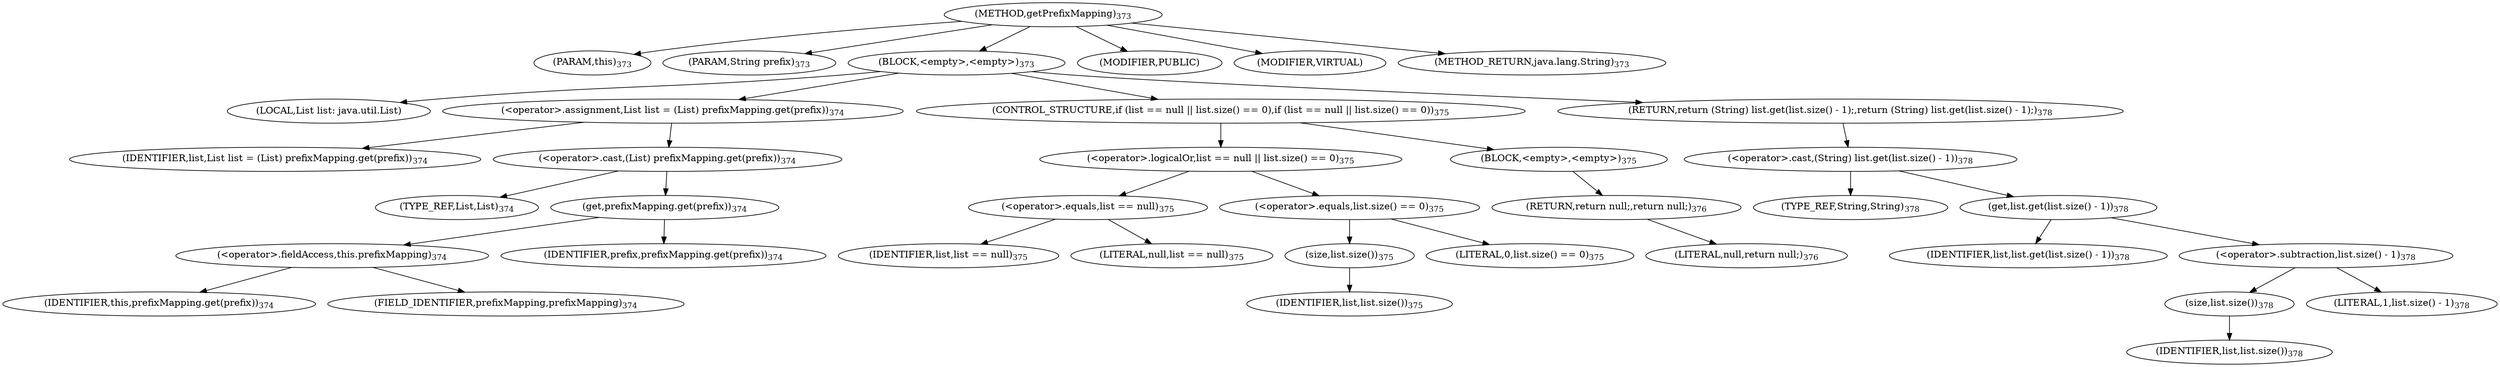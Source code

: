 digraph "getPrefixMapping" {  
"530" [label = <(METHOD,getPrefixMapping)<SUB>373</SUB>> ]
"531" [label = <(PARAM,this)<SUB>373</SUB>> ]
"532" [label = <(PARAM,String prefix)<SUB>373</SUB>> ]
"533" [label = <(BLOCK,&lt;empty&gt;,&lt;empty&gt;)<SUB>373</SUB>> ]
"534" [label = <(LOCAL,List list: java.util.List)> ]
"535" [label = <(&lt;operator&gt;.assignment,List list = (List) prefixMapping.get(prefix))<SUB>374</SUB>> ]
"536" [label = <(IDENTIFIER,list,List list = (List) prefixMapping.get(prefix))<SUB>374</SUB>> ]
"537" [label = <(&lt;operator&gt;.cast,(List) prefixMapping.get(prefix))<SUB>374</SUB>> ]
"538" [label = <(TYPE_REF,List,List)<SUB>374</SUB>> ]
"539" [label = <(get,prefixMapping.get(prefix))<SUB>374</SUB>> ]
"540" [label = <(&lt;operator&gt;.fieldAccess,this.prefixMapping)<SUB>374</SUB>> ]
"541" [label = <(IDENTIFIER,this,prefixMapping.get(prefix))<SUB>374</SUB>> ]
"542" [label = <(FIELD_IDENTIFIER,prefixMapping,prefixMapping)<SUB>374</SUB>> ]
"543" [label = <(IDENTIFIER,prefix,prefixMapping.get(prefix))<SUB>374</SUB>> ]
"544" [label = <(CONTROL_STRUCTURE,if (list == null || list.size() == 0),if (list == null || list.size() == 0))<SUB>375</SUB>> ]
"545" [label = <(&lt;operator&gt;.logicalOr,list == null || list.size() == 0)<SUB>375</SUB>> ]
"546" [label = <(&lt;operator&gt;.equals,list == null)<SUB>375</SUB>> ]
"547" [label = <(IDENTIFIER,list,list == null)<SUB>375</SUB>> ]
"548" [label = <(LITERAL,null,list == null)<SUB>375</SUB>> ]
"549" [label = <(&lt;operator&gt;.equals,list.size() == 0)<SUB>375</SUB>> ]
"550" [label = <(size,list.size())<SUB>375</SUB>> ]
"551" [label = <(IDENTIFIER,list,list.size())<SUB>375</SUB>> ]
"552" [label = <(LITERAL,0,list.size() == 0)<SUB>375</SUB>> ]
"553" [label = <(BLOCK,&lt;empty&gt;,&lt;empty&gt;)<SUB>375</SUB>> ]
"554" [label = <(RETURN,return null;,return null;)<SUB>376</SUB>> ]
"555" [label = <(LITERAL,null,return null;)<SUB>376</SUB>> ]
"556" [label = <(RETURN,return (String) list.get(list.size() - 1);,return (String) list.get(list.size() - 1);)<SUB>378</SUB>> ]
"557" [label = <(&lt;operator&gt;.cast,(String) list.get(list.size() - 1))<SUB>378</SUB>> ]
"558" [label = <(TYPE_REF,String,String)<SUB>378</SUB>> ]
"559" [label = <(get,list.get(list.size() - 1))<SUB>378</SUB>> ]
"560" [label = <(IDENTIFIER,list,list.get(list.size() - 1))<SUB>378</SUB>> ]
"561" [label = <(&lt;operator&gt;.subtraction,list.size() - 1)<SUB>378</SUB>> ]
"562" [label = <(size,list.size())<SUB>378</SUB>> ]
"563" [label = <(IDENTIFIER,list,list.size())<SUB>378</SUB>> ]
"564" [label = <(LITERAL,1,list.size() - 1)<SUB>378</SUB>> ]
"565" [label = <(MODIFIER,PUBLIC)> ]
"566" [label = <(MODIFIER,VIRTUAL)> ]
"567" [label = <(METHOD_RETURN,java.lang.String)<SUB>373</SUB>> ]
  "530" -> "531" 
  "530" -> "532" 
  "530" -> "533" 
  "530" -> "565" 
  "530" -> "566" 
  "530" -> "567" 
  "533" -> "534" 
  "533" -> "535" 
  "533" -> "544" 
  "533" -> "556" 
  "535" -> "536" 
  "535" -> "537" 
  "537" -> "538" 
  "537" -> "539" 
  "539" -> "540" 
  "539" -> "543" 
  "540" -> "541" 
  "540" -> "542" 
  "544" -> "545" 
  "544" -> "553" 
  "545" -> "546" 
  "545" -> "549" 
  "546" -> "547" 
  "546" -> "548" 
  "549" -> "550" 
  "549" -> "552" 
  "550" -> "551" 
  "553" -> "554" 
  "554" -> "555" 
  "556" -> "557" 
  "557" -> "558" 
  "557" -> "559" 
  "559" -> "560" 
  "559" -> "561" 
  "561" -> "562" 
  "561" -> "564" 
  "562" -> "563" 
}
